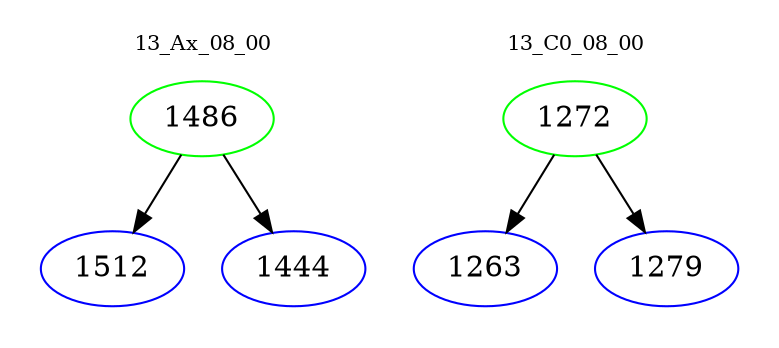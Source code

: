 digraph{
subgraph cluster_0 {
color = white
label = "13_Ax_08_00";
fontsize=10;
T0_1486 [label="1486", color="green"]
T0_1486 -> T0_1512 [color="black"]
T0_1512 [label="1512", color="blue"]
T0_1486 -> T0_1444 [color="black"]
T0_1444 [label="1444", color="blue"]
}
subgraph cluster_1 {
color = white
label = "13_C0_08_00";
fontsize=10;
T1_1272 [label="1272", color="green"]
T1_1272 -> T1_1263 [color="black"]
T1_1263 [label="1263", color="blue"]
T1_1272 -> T1_1279 [color="black"]
T1_1279 [label="1279", color="blue"]
}
}
